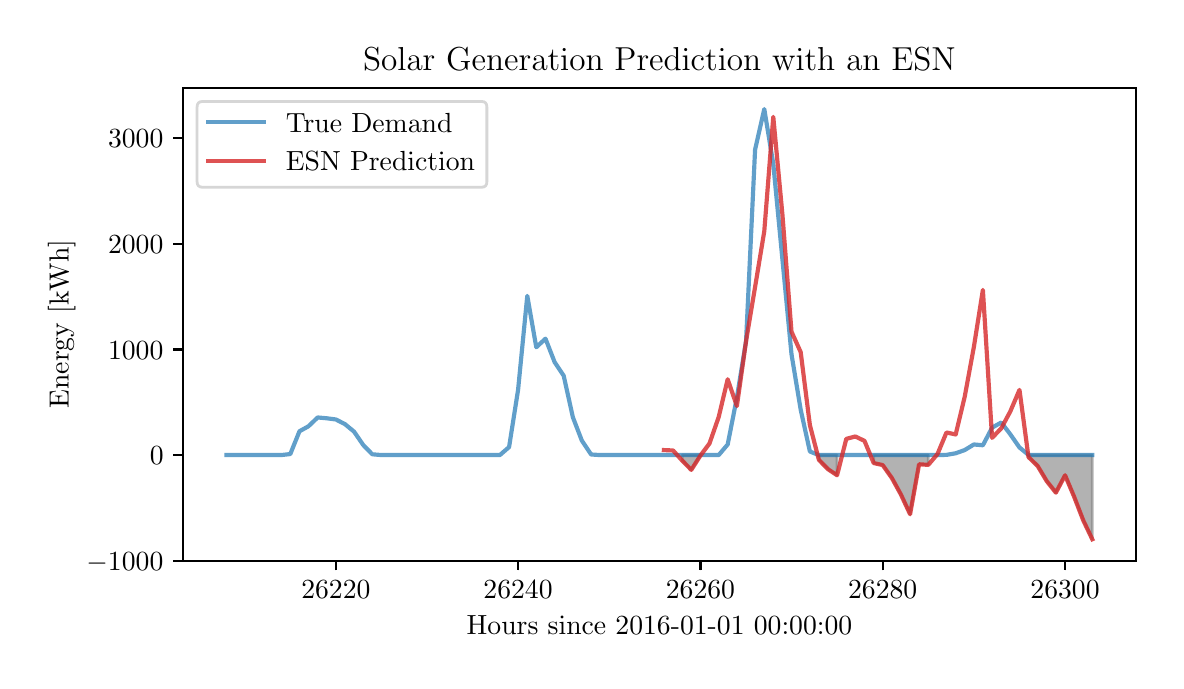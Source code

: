 \begingroup%
\makeatletter%
\begin{pgfpicture}%
\pgfpathrectangle{\pgfpointorigin}{\pgfqpoint{5.64in}{3.165in}}%
\pgfusepath{use as bounding box, clip}%
\begin{pgfscope}%
\pgfsetbuttcap%
\pgfsetmiterjoin%
\definecolor{currentfill}{rgb}{1.0,1.0,1.0}%
\pgfsetfillcolor{currentfill}%
\pgfsetlinewidth{0.0pt}%
\definecolor{currentstroke}{rgb}{1.0,1.0,1.0}%
\pgfsetstrokecolor{currentstroke}%
\pgfsetdash{}{0pt}%
\pgfpathmoveto{\pgfqpoint{0.0in}{0.0in}}%
\pgfpathlineto{\pgfqpoint{5.64in}{0.0in}}%
\pgfpathlineto{\pgfqpoint{5.64in}{3.165in}}%
\pgfpathlineto{\pgfqpoint{0.0in}{3.165in}}%
\pgfpathclose%
\pgfusepath{fill}%
\end{pgfscope}%
\begin{pgfscope}%
\pgfsetbuttcap%
\pgfsetmiterjoin%
\definecolor{currentfill}{rgb}{1.0,1.0,1.0}%
\pgfsetfillcolor{currentfill}%
\pgfsetlinewidth{0.0pt}%
\definecolor{currentstroke}{rgb}{0.0,0.0,0.0}%
\pgfsetstrokecolor{currentstroke}%
\pgfsetstrokeopacity{0.0}%
\pgfsetdash{}{0pt}%
\pgfpathmoveto{\pgfqpoint{0.777in}{0.5in}}%
\pgfpathlineto{\pgfqpoint{5.54in}{0.5in}}%
\pgfpathlineto{\pgfqpoint{5.54in}{2.865in}}%
\pgfpathlineto{\pgfqpoint{0.777in}{2.865in}}%
\pgfpathclose%
\pgfusepath{fill}%
\end{pgfscope}%
\begin{pgfscope}%
\pgfpathrectangle{\pgfqpoint{0.777in}{0.5in}}{\pgfqpoint{4.762in}{2.366in}}%
\pgfusepath{clip}%
\pgfsetbuttcap%
\pgfsetroundjoin%
\definecolor{currentfill}{rgb}{0.502,0.502,0.502}%
\pgfsetfillcolor{currentfill}%
\pgfsetfillopacity{0.6}%
\pgfsetlinewidth{1.004pt}%
\definecolor{currentstroke}{rgb}{0.502,0.502,0.502}%
\pgfsetstrokecolor{currentstroke}%
\pgfsetstrokeopacity{0.6}%
\pgfsetdash{}{0pt}%
\pgfpathmoveto{\pgfqpoint{3.273in}{1.0in}}%
\pgfpathlineto{\pgfqpoint{3.273in}{1.028in}}%
\pgfpathlineto{\pgfqpoint{3.318in}{1.028in}}%
\pgfpathlineto{\pgfqpoint{3.364in}{1.028in}}%
\pgfpathlineto{\pgfqpoint{3.364in}{1.026in}}%
\pgfpathlineto{\pgfqpoint{3.364in}{1.026in}}%
\pgfpathlineto{\pgfqpoint{3.318in}{0.954in}}%
\pgfpathlineto{\pgfqpoint{3.273in}{1.0in}}%
\pgfpathclose%
\pgfusepath{stroke,fill}%
\end{pgfscope}%
\begin{pgfscope}%
\pgfpathrectangle{\pgfqpoint{0.777in}{0.5in}}{\pgfqpoint{4.762in}{2.366in}}%
\pgfusepath{clip}%
\pgfsetbuttcap%
\pgfsetroundjoin%
\definecolor{currentfill}{rgb}{0.502,0.502,0.502}%
\pgfsetfillcolor{currentfill}%
\pgfsetfillopacity{0.6}%
\pgfsetlinewidth{1.004pt}%
\definecolor{currentstroke}{rgb}{0.502,0.502,0.502}%
\pgfsetstrokecolor{currentstroke}%
\pgfsetstrokeopacity{0.6}%
\pgfsetdash{}{0pt}%
\pgfpathmoveto{\pgfqpoint{3.956in}{1.004in}}%
\pgfpathlineto{\pgfqpoint{3.956in}{1.028in}}%
\pgfpathlineto{\pgfqpoint{4.002in}{1.028in}}%
\pgfpathlineto{\pgfqpoint{4.047in}{1.028in}}%
\pgfpathlineto{\pgfqpoint{4.047in}{0.927in}}%
\pgfpathlineto{\pgfqpoint{4.047in}{0.927in}}%
\pgfpathlineto{\pgfqpoint{4.002in}{0.957in}}%
\pgfpathlineto{\pgfqpoint{3.956in}{1.004in}}%
\pgfpathclose%
\pgfusepath{stroke,fill}%
\end{pgfscope}%
\begin{pgfscope}%
\pgfpathrectangle{\pgfqpoint{0.777in}{0.5in}}{\pgfqpoint{4.762in}{2.366in}}%
\pgfusepath{clip}%
\pgfsetbuttcap%
\pgfsetroundjoin%
\definecolor{currentfill}{rgb}{0.502,0.502,0.502}%
\pgfsetfillcolor{currentfill}%
\pgfsetfillopacity{0.6}%
\pgfsetlinewidth{1.004pt}%
\definecolor{currentstroke}{rgb}{0.502,0.502,0.502}%
\pgfsetstrokecolor{currentstroke}%
\pgfsetstrokeopacity{0.6}%
\pgfsetdash{}{0pt}%
\pgfpathmoveto{\pgfqpoint{4.23in}{0.988in}}%
\pgfpathlineto{\pgfqpoint{4.23in}{1.028in}}%
\pgfpathlineto{\pgfqpoint{4.275in}{1.028in}}%
\pgfpathlineto{\pgfqpoint{4.321in}{1.028in}}%
\pgfpathlineto{\pgfqpoint{4.366in}{1.028in}}%
\pgfpathlineto{\pgfqpoint{4.412in}{1.028in}}%
\pgfpathlineto{\pgfqpoint{4.457in}{1.028in}}%
\pgfpathlineto{\pgfqpoint{4.503in}{1.028in}}%
\pgfpathlineto{\pgfqpoint{4.503in}{0.979in}}%
\pgfpathlineto{\pgfqpoint{4.503in}{0.979in}}%
\pgfpathlineto{\pgfqpoint{4.457in}{0.982in}}%
\pgfpathlineto{\pgfqpoint{4.412in}{0.732in}}%
\pgfpathlineto{\pgfqpoint{4.366in}{0.831in}}%
\pgfpathlineto{\pgfqpoint{4.321in}{0.913in}}%
\pgfpathlineto{\pgfqpoint{4.275in}{0.978in}}%
\pgfpathlineto{\pgfqpoint{4.23in}{0.988in}}%
\pgfpathclose%
\pgfusepath{stroke,fill}%
\end{pgfscope}%
\begin{pgfscope}%
\pgfpathrectangle{\pgfqpoint{0.777in}{0.5in}}{\pgfqpoint{4.762in}{2.366in}}%
\pgfusepath{clip}%
\pgfsetbuttcap%
\pgfsetroundjoin%
\definecolor{currentfill}{rgb}{0.502,0.502,0.502}%
\pgfsetfillcolor{currentfill}%
\pgfsetfillopacity{0.6}%
\pgfsetlinewidth{1.004pt}%
\definecolor{currentstroke}{rgb}{0.502,0.502,0.502}%
\pgfsetstrokecolor{currentstroke}%
\pgfsetstrokeopacity{0.6}%
\pgfsetdash{}{0pt}%
\pgfpathmoveto{\pgfqpoint{5.004in}{1.018in}}%
\pgfpathlineto{\pgfqpoint{5.004in}{1.028in}}%
\pgfpathlineto{\pgfqpoint{5.05in}{1.028in}}%
\pgfpathlineto{\pgfqpoint{5.095in}{1.028in}}%
\pgfpathlineto{\pgfqpoint{5.141in}{1.028in}}%
\pgfpathlineto{\pgfqpoint{5.187in}{1.028in}}%
\pgfpathlineto{\pgfqpoint{5.232in}{1.028in}}%
\pgfpathlineto{\pgfqpoint{5.278in}{1.028in}}%
\pgfpathlineto{\pgfqpoint{5.323in}{1.028in}}%
\pgfpathlineto{\pgfqpoint{5.323in}{0.607in}}%
\pgfpathlineto{\pgfqpoint{5.323in}{0.607in}}%
\pgfpathlineto{\pgfqpoint{5.278in}{0.701in}}%
\pgfpathlineto{\pgfqpoint{5.232in}{0.82in}}%
\pgfpathlineto{\pgfqpoint{5.187in}{0.927in}}%
\pgfpathlineto{\pgfqpoint{5.141in}{0.84in}}%
\pgfpathlineto{\pgfqpoint{5.095in}{0.898in}}%
\pgfpathlineto{\pgfqpoint{5.05in}{0.973in}}%
\pgfpathlineto{\pgfqpoint{5.004in}{1.018in}}%
\pgfpathclose%
\pgfusepath{stroke,fill}%
\end{pgfscope}%
\begin{pgfscope}%
\pgfsetbuttcap%
\pgfsetroundjoin%
\definecolor{currentfill}{rgb}{0.0,0.0,0.0}%
\pgfsetfillcolor{currentfill}%
\pgfsetlinewidth{0.803pt}%
\definecolor{currentstroke}{rgb}{0.0,0.0,0.0}%
\pgfsetstrokecolor{currentstroke}%
\pgfsetdash{}{0pt}%
\pgfsys@defobject{currentmarker}{\pgfqpoint{0.0in}{-0.049in}}{\pgfqpoint{0.0in}{0.0in}}{%
\pgfpathmoveto{\pgfqpoint{0.0in}{0.0in}}%
\pgfpathlineto{\pgfqpoint{0.0in}{-0.049in}}%
\pgfusepath{stroke,fill}%
}%
\begin{pgfscope}%
\pgfsys@transformshift{1.541in}{0.5in}%
\pgfsys@useobject{currentmarker}{}%
\end{pgfscope}%
\end{pgfscope}%
\begin{pgfscope}%
\definecolor{textcolor}{rgb}{0.0,0.0,0.0}%
\pgfsetstrokecolor{textcolor}%
\pgfsetfillcolor{textcolor}%
\pgftext[x=1.541in,y=0.402in,,top]{\color{textcolor}\rmfamily\fontsize{10.0}{12.0}\selectfont \(\displaystyle 26220\)}%
\end{pgfscope}%
\begin{pgfscope}%
\pgfsetbuttcap%
\pgfsetroundjoin%
\definecolor{currentfill}{rgb}{0.0,0.0,0.0}%
\pgfsetfillcolor{currentfill}%
\pgfsetlinewidth{0.803pt}%
\definecolor{currentstroke}{rgb}{0.0,0.0,0.0}%
\pgfsetstrokecolor{currentstroke}%
\pgfsetdash{}{0pt}%
\pgfsys@defobject{currentmarker}{\pgfqpoint{0.0in}{-0.049in}}{\pgfqpoint{0.0in}{0.0in}}{%
\pgfpathmoveto{\pgfqpoint{0.0in}{0.0in}}%
\pgfpathlineto{\pgfqpoint{0.0in}{-0.049in}}%
\pgfusepath{stroke,fill}%
}%
\begin{pgfscope}%
\pgfsys@transformshift{2.452in}{0.5in}%
\pgfsys@useobject{currentmarker}{}%
\end{pgfscope}%
\end{pgfscope}%
\begin{pgfscope}%
\definecolor{textcolor}{rgb}{0.0,0.0,0.0}%
\pgfsetstrokecolor{textcolor}%
\pgfsetfillcolor{textcolor}%
\pgftext[x=2.452in,y=0.402in,,top]{\color{textcolor}\rmfamily\fontsize{10.0}{12.0}\selectfont \(\displaystyle 26240\)}%
\end{pgfscope}%
\begin{pgfscope}%
\pgfsetbuttcap%
\pgfsetroundjoin%
\definecolor{currentfill}{rgb}{0.0,0.0,0.0}%
\pgfsetfillcolor{currentfill}%
\pgfsetlinewidth{0.803pt}%
\definecolor{currentstroke}{rgb}{0.0,0.0,0.0}%
\pgfsetstrokecolor{currentstroke}%
\pgfsetdash{}{0pt}%
\pgfsys@defobject{currentmarker}{\pgfqpoint{0.0in}{-0.049in}}{\pgfqpoint{0.0in}{0.0in}}{%
\pgfpathmoveto{\pgfqpoint{0.0in}{0.0in}}%
\pgfpathlineto{\pgfqpoint{0.0in}{-0.049in}}%
\pgfusepath{stroke,fill}%
}%
\begin{pgfscope}%
\pgfsys@transformshift{3.364in}{0.5in}%
\pgfsys@useobject{currentmarker}{}%
\end{pgfscope}%
\end{pgfscope}%
\begin{pgfscope}%
\definecolor{textcolor}{rgb}{0.0,0.0,0.0}%
\pgfsetstrokecolor{textcolor}%
\pgfsetfillcolor{textcolor}%
\pgftext[x=3.364in,y=0.402in,,top]{\color{textcolor}\rmfamily\fontsize{10.0}{12.0}\selectfont \(\displaystyle 26260\)}%
\end{pgfscope}%
\begin{pgfscope}%
\pgfsetbuttcap%
\pgfsetroundjoin%
\definecolor{currentfill}{rgb}{0.0,0.0,0.0}%
\pgfsetfillcolor{currentfill}%
\pgfsetlinewidth{0.803pt}%
\definecolor{currentstroke}{rgb}{0.0,0.0,0.0}%
\pgfsetstrokecolor{currentstroke}%
\pgfsetdash{}{0pt}%
\pgfsys@defobject{currentmarker}{\pgfqpoint{0.0in}{-0.049in}}{\pgfqpoint{0.0in}{0.0in}}{%
\pgfpathmoveto{\pgfqpoint{0.0in}{0.0in}}%
\pgfpathlineto{\pgfqpoint{0.0in}{-0.049in}}%
\pgfusepath{stroke,fill}%
}%
\begin{pgfscope}%
\pgfsys@transformshift{4.275in}{0.5in}%
\pgfsys@useobject{currentmarker}{}%
\end{pgfscope}%
\end{pgfscope}%
\begin{pgfscope}%
\definecolor{textcolor}{rgb}{0.0,0.0,0.0}%
\pgfsetstrokecolor{textcolor}%
\pgfsetfillcolor{textcolor}%
\pgftext[x=4.275in,y=0.402in,,top]{\color{textcolor}\rmfamily\fontsize{10.0}{12.0}\selectfont \(\displaystyle 26280\)}%
\end{pgfscope}%
\begin{pgfscope}%
\pgfsetbuttcap%
\pgfsetroundjoin%
\definecolor{currentfill}{rgb}{0.0,0.0,0.0}%
\pgfsetfillcolor{currentfill}%
\pgfsetlinewidth{0.803pt}%
\definecolor{currentstroke}{rgb}{0.0,0.0,0.0}%
\pgfsetstrokecolor{currentstroke}%
\pgfsetdash{}{0pt}%
\pgfsys@defobject{currentmarker}{\pgfqpoint{0.0in}{-0.049in}}{\pgfqpoint{0.0in}{0.0in}}{%
\pgfpathmoveto{\pgfqpoint{0.0in}{0.0in}}%
\pgfpathlineto{\pgfqpoint{0.0in}{-0.049in}}%
\pgfusepath{stroke,fill}%
}%
\begin{pgfscope}%
\pgfsys@transformshift{5.187in}{0.5in}%
\pgfsys@useobject{currentmarker}{}%
\end{pgfscope}%
\end{pgfscope}%
\begin{pgfscope}%
\definecolor{textcolor}{rgb}{0.0,0.0,0.0}%
\pgfsetstrokecolor{textcolor}%
\pgfsetfillcolor{textcolor}%
\pgftext[x=5.187in,y=0.402in,,top]{\color{textcolor}\rmfamily\fontsize{10.0}{12.0}\selectfont \(\displaystyle 26300\)}%
\end{pgfscope}%
\begin{pgfscope}%
\definecolor{textcolor}{rgb}{0.0,0.0,0.0}%
\pgfsetstrokecolor{textcolor}%
\pgfsetfillcolor{textcolor}%
\pgftext[x=3.159in,y=0.223in,,top]{\color{textcolor}\rmfamily\fontsize{10.0}{12.0}\selectfont Hours since 2016-01-01 00:00:00}%
\end{pgfscope}%
\begin{pgfscope}%
\pgfsetbuttcap%
\pgfsetroundjoin%
\definecolor{currentfill}{rgb}{0.0,0.0,0.0}%
\pgfsetfillcolor{currentfill}%
\pgfsetlinewidth{0.803pt}%
\definecolor{currentstroke}{rgb}{0.0,0.0,0.0}%
\pgfsetstrokecolor{currentstroke}%
\pgfsetdash{}{0pt}%
\pgfsys@defobject{currentmarker}{\pgfqpoint{-0.049in}{0.0in}}{\pgfqpoint{0.0in}{0.0in}}{%
\pgfpathmoveto{\pgfqpoint{0.0in}{0.0in}}%
\pgfpathlineto{\pgfqpoint{-0.049in}{0.0in}}%
\pgfusepath{stroke,fill}%
}%
\begin{pgfscope}%
\pgfsys@transformshift{0.777in}{0.5in}%
\pgfsys@useobject{currentmarker}{}%
\end{pgfscope}%
\end{pgfscope}%
\begin{pgfscope}%
\definecolor{textcolor}{rgb}{0.0,0.0,0.0}%
\pgfsetstrokecolor{textcolor}%
\pgfsetfillcolor{textcolor}%
\pgftext[x=0.294in,y=0.452in,left,base]{\color{textcolor}\rmfamily\fontsize{10.0}{12.0}\selectfont \(\displaystyle -1000\)}%
\end{pgfscope}%
\begin{pgfscope}%
\pgfsetbuttcap%
\pgfsetroundjoin%
\definecolor{currentfill}{rgb}{0.0,0.0,0.0}%
\pgfsetfillcolor{currentfill}%
\pgfsetlinewidth{0.803pt}%
\definecolor{currentstroke}{rgb}{0.0,0.0,0.0}%
\pgfsetstrokecolor{currentstroke}%
\pgfsetdash{}{0pt}%
\pgfsys@defobject{currentmarker}{\pgfqpoint{-0.049in}{0.0in}}{\pgfqpoint{0.0in}{0.0in}}{%
\pgfpathmoveto{\pgfqpoint{0.0in}{0.0in}}%
\pgfpathlineto{\pgfqpoint{-0.049in}{0.0in}}%
\pgfusepath{stroke,fill}%
}%
\begin{pgfscope}%
\pgfsys@transformshift{0.777in}{1.028in}%
\pgfsys@useobject{currentmarker}{}%
\end{pgfscope}%
\end{pgfscope}%
\begin{pgfscope}%
\definecolor{textcolor}{rgb}{0.0,0.0,0.0}%
\pgfsetstrokecolor{textcolor}%
\pgfsetfillcolor{textcolor}%
\pgftext[x=0.611in,y=0.98in,left,base]{\color{textcolor}\rmfamily\fontsize{10.0}{12.0}\selectfont \(\displaystyle 0\)}%
\end{pgfscope}%
\begin{pgfscope}%
\pgfsetbuttcap%
\pgfsetroundjoin%
\definecolor{currentfill}{rgb}{0.0,0.0,0.0}%
\pgfsetfillcolor{currentfill}%
\pgfsetlinewidth{0.803pt}%
\definecolor{currentstroke}{rgb}{0.0,0.0,0.0}%
\pgfsetstrokecolor{currentstroke}%
\pgfsetdash{}{0pt}%
\pgfsys@defobject{currentmarker}{\pgfqpoint{-0.049in}{0.0in}}{\pgfqpoint{0.0in}{0.0in}}{%
\pgfpathmoveto{\pgfqpoint{0.0in}{0.0in}}%
\pgfpathlineto{\pgfqpoint{-0.049in}{0.0in}}%
\pgfusepath{stroke,fill}%
}%
\begin{pgfscope}%
\pgfsys@transformshift{0.777in}{1.556in}%
\pgfsys@useobject{currentmarker}{}%
\end{pgfscope}%
\end{pgfscope}%
\begin{pgfscope}%
\definecolor{textcolor}{rgb}{0.0,0.0,0.0}%
\pgfsetstrokecolor{textcolor}%
\pgfsetfillcolor{textcolor}%
\pgftext[x=0.402in,y=1.508in,left,base]{\color{textcolor}\rmfamily\fontsize{10.0}{12.0}\selectfont \(\displaystyle 1000\)}%
\end{pgfscope}%
\begin{pgfscope}%
\pgfsetbuttcap%
\pgfsetroundjoin%
\definecolor{currentfill}{rgb}{0.0,0.0,0.0}%
\pgfsetfillcolor{currentfill}%
\pgfsetlinewidth{0.803pt}%
\definecolor{currentstroke}{rgb}{0.0,0.0,0.0}%
\pgfsetstrokecolor{currentstroke}%
\pgfsetdash{}{0pt}%
\pgfsys@defobject{currentmarker}{\pgfqpoint{-0.049in}{0.0in}}{\pgfqpoint{0.0in}{0.0in}}{%
\pgfpathmoveto{\pgfqpoint{0.0in}{0.0in}}%
\pgfpathlineto{\pgfqpoint{-0.049in}{0.0in}}%
\pgfusepath{stroke,fill}%
}%
\begin{pgfscope}%
\pgfsys@transformshift{0.777in}{2.084in}%
\pgfsys@useobject{currentmarker}{}%
\end{pgfscope}%
\end{pgfscope}%
\begin{pgfscope}%
\definecolor{textcolor}{rgb}{0.0,0.0,0.0}%
\pgfsetstrokecolor{textcolor}%
\pgfsetfillcolor{textcolor}%
\pgftext[x=0.402in,y=2.036in,left,base]{\color{textcolor}\rmfamily\fontsize{10.0}{12.0}\selectfont \(\displaystyle 2000\)}%
\end{pgfscope}%
\begin{pgfscope}%
\pgfsetbuttcap%
\pgfsetroundjoin%
\definecolor{currentfill}{rgb}{0.0,0.0,0.0}%
\pgfsetfillcolor{currentfill}%
\pgfsetlinewidth{0.803pt}%
\definecolor{currentstroke}{rgb}{0.0,0.0,0.0}%
\pgfsetstrokecolor{currentstroke}%
\pgfsetdash{}{0pt}%
\pgfsys@defobject{currentmarker}{\pgfqpoint{-0.049in}{0.0in}}{\pgfqpoint{0.0in}{0.0in}}{%
\pgfpathmoveto{\pgfqpoint{0.0in}{0.0in}}%
\pgfpathlineto{\pgfqpoint{-0.049in}{0.0in}}%
\pgfusepath{stroke,fill}%
}%
\begin{pgfscope}%
\pgfsys@transformshift{0.777in}{2.612in}%
\pgfsys@useobject{currentmarker}{}%
\end{pgfscope}%
\end{pgfscope}%
\begin{pgfscope}%
\definecolor{textcolor}{rgb}{0.0,0.0,0.0}%
\pgfsetstrokecolor{textcolor}%
\pgfsetfillcolor{textcolor}%
\pgftext[x=0.402in,y=2.564in,left,base]{\color{textcolor}\rmfamily\fontsize{10.0}{12.0}\selectfont \(\displaystyle 3000\)}%
\end{pgfscope}%
\begin{pgfscope}%
\definecolor{textcolor}{rgb}{0.0,0.0,0.0}%
\pgfsetstrokecolor{textcolor}%
\pgfsetfillcolor{textcolor}%
\pgftext[x=0.239in,y=1.683in,,bottom,rotate=90.0]{\color{textcolor}\rmfamily\fontsize{10.0}{12.0}\selectfont Energy [kWh]}%
\end{pgfscope}%
\begin{pgfscope}%
\pgfpathrectangle{\pgfqpoint{0.777in}{0.5in}}{\pgfqpoint{4.762in}{2.366in}}%
\pgfusepath{clip}%
\pgfsetrectcap%
\pgfsetroundjoin%
\pgfsetlinewidth{1.506pt}%
\definecolor{currentstroke}{rgb}{0.122,0.467,0.706}%
\pgfsetstrokecolor{currentstroke}%
\pgfsetstrokeopacity{0.7}%
\pgfsetdash{}{0pt}%
\pgfpathmoveto{\pgfqpoint{0.994in}{1.028in}}%
\pgfpathlineto{\pgfqpoint{1.04in}{1.028in}}%
\pgfpathlineto{\pgfqpoint{1.085in}{1.028in}}%
\pgfpathlineto{\pgfqpoint{1.131in}{1.028in}}%
\pgfpathlineto{\pgfqpoint{1.176in}{1.028in}}%
\pgfpathlineto{\pgfqpoint{1.222in}{1.028in}}%
\pgfpathlineto{\pgfqpoint{1.267in}{1.028in}}%
\pgfpathlineto{\pgfqpoint{1.313in}{1.033in}}%
\pgfpathlineto{\pgfqpoint{1.359in}{1.147in}}%
\pgfpathlineto{\pgfqpoint{1.404in}{1.172in}}%
\pgfpathlineto{\pgfqpoint{1.45in}{1.216in}}%
\pgfpathlineto{\pgfqpoint{1.495in}{1.212in}}%
\pgfpathlineto{\pgfqpoint{1.541in}{1.206in}}%
\pgfpathlineto{\pgfqpoint{1.586in}{1.183in}}%
\pgfpathlineto{\pgfqpoint{1.632in}{1.145in}}%
\pgfpathlineto{\pgfqpoint{1.678in}{1.078in}}%
\pgfpathlineto{\pgfqpoint{1.723in}{1.032in}}%
\pgfpathlineto{\pgfqpoint{1.769in}{1.028in}}%
\pgfpathlineto{\pgfqpoint{1.814in}{1.028in}}%
\pgfpathlineto{\pgfqpoint{1.86in}{1.028in}}%
\pgfpathlineto{\pgfqpoint{1.905in}{1.028in}}%
\pgfpathlineto{\pgfqpoint{1.951in}{1.028in}}%
\pgfpathlineto{\pgfqpoint{1.997in}{1.028in}}%
\pgfpathlineto{\pgfqpoint{2.042in}{1.028in}}%
\pgfpathlineto{\pgfqpoint{2.088in}{1.028in}}%
\pgfpathlineto{\pgfqpoint{2.133in}{1.028in}}%
\pgfpathlineto{\pgfqpoint{2.179in}{1.028in}}%
\pgfpathlineto{\pgfqpoint{2.224in}{1.028in}}%
\pgfpathlineto{\pgfqpoint{2.27in}{1.028in}}%
\pgfpathlineto{\pgfqpoint{2.316in}{1.028in}}%
\pgfpathlineto{\pgfqpoint{2.361in}{1.028in}}%
\pgfpathlineto{\pgfqpoint{2.407in}{1.068in}}%
\pgfpathlineto{\pgfqpoint{2.452in}{1.354in}}%
\pgfpathlineto{\pgfqpoint{2.498in}{1.824in}}%
\pgfpathlineto{\pgfqpoint{2.543in}{1.567in}}%
\pgfpathlineto{\pgfqpoint{2.589in}{1.61in}}%
\pgfpathlineto{\pgfqpoint{2.635in}{1.492in}}%
\pgfpathlineto{\pgfqpoint{2.68in}{1.425in}}%
\pgfpathlineto{\pgfqpoint{2.726in}{1.217in}}%
\pgfpathlineto{\pgfqpoint{2.771in}{1.1in}}%
\pgfpathlineto{\pgfqpoint{2.817in}{1.031in}}%
\pgfpathlineto{\pgfqpoint{2.862in}{1.028in}}%
\pgfpathlineto{\pgfqpoint{2.908in}{1.028in}}%
\pgfpathlineto{\pgfqpoint{2.954in}{1.028in}}%
\pgfpathlineto{\pgfqpoint{2.999in}{1.028in}}%
\pgfpathlineto{\pgfqpoint{3.045in}{1.028in}}%
\pgfpathlineto{\pgfqpoint{3.09in}{1.028in}}%
\pgfpathlineto{\pgfqpoint{3.136in}{1.028in}}%
\pgfpathlineto{\pgfqpoint{3.181in}{1.028in}}%
\pgfpathlineto{\pgfqpoint{3.227in}{1.028in}}%
\pgfpathlineto{\pgfqpoint{3.273in}{1.028in}}%
\pgfpathlineto{\pgfqpoint{3.318in}{1.028in}}%
\pgfpathlineto{\pgfqpoint{3.364in}{1.028in}}%
\pgfpathlineto{\pgfqpoint{3.409in}{1.028in}}%
\pgfpathlineto{\pgfqpoint{3.455in}{1.028in}}%
\pgfpathlineto{\pgfqpoint{3.5in}{1.081in}}%
\pgfpathlineto{\pgfqpoint{3.546in}{1.315in}}%
\pgfpathlineto{\pgfqpoint{3.592in}{1.599in}}%
\pgfpathlineto{\pgfqpoint{3.637in}{2.555in}}%
\pgfpathlineto{\pgfqpoint{3.683in}{2.758in}}%
\pgfpathlineto{\pgfqpoint{3.728in}{2.484in}}%
\pgfpathlineto{\pgfqpoint{3.774in}{2.003in}}%
\pgfpathlineto{\pgfqpoint{3.819in}{1.533in}}%
\pgfpathlineto{\pgfqpoint{3.865in}{1.255in}}%
\pgfpathlineto{\pgfqpoint{3.911in}{1.046in}}%
\pgfpathlineto{\pgfqpoint{3.956in}{1.028in}}%
\pgfpathlineto{\pgfqpoint{4.002in}{1.028in}}%
\pgfpathlineto{\pgfqpoint{4.047in}{1.028in}}%
\pgfpathlineto{\pgfqpoint{4.093in}{1.028in}}%
\pgfpathlineto{\pgfqpoint{4.138in}{1.028in}}%
\pgfpathlineto{\pgfqpoint{4.184in}{1.028in}}%
\pgfpathlineto{\pgfqpoint{4.23in}{1.028in}}%
\pgfpathlineto{\pgfqpoint{4.275in}{1.028in}}%
\pgfpathlineto{\pgfqpoint{4.321in}{1.028in}}%
\pgfpathlineto{\pgfqpoint{4.366in}{1.028in}}%
\pgfpathlineto{\pgfqpoint{4.412in}{1.028in}}%
\pgfpathlineto{\pgfqpoint{4.457in}{1.028in}}%
\pgfpathlineto{\pgfqpoint{4.503in}{1.028in}}%
\pgfpathlineto{\pgfqpoint{4.549in}{1.028in}}%
\pgfpathlineto{\pgfqpoint{4.594in}{1.029in}}%
\pgfpathlineto{\pgfqpoint{4.64in}{1.037in}}%
\pgfpathlineto{\pgfqpoint{4.685in}{1.053in}}%
\pgfpathlineto{\pgfqpoint{4.731in}{1.081in}}%
\pgfpathlineto{\pgfqpoint{4.776in}{1.077in}}%
\pgfpathlineto{\pgfqpoint{4.822in}{1.165in}}%
\pgfpathlineto{\pgfqpoint{4.868in}{1.191in}}%
\pgfpathlineto{\pgfqpoint{4.913in}{1.132in}}%
\pgfpathlineto{\pgfqpoint{4.959in}{1.066in}}%
\pgfpathlineto{\pgfqpoint{5.004in}{1.029in}}%
\pgfpathlineto{\pgfqpoint{5.05in}{1.028in}}%
\pgfpathlineto{\pgfqpoint{5.095in}{1.028in}}%
\pgfpathlineto{\pgfqpoint{5.141in}{1.028in}}%
\pgfpathlineto{\pgfqpoint{5.187in}{1.028in}}%
\pgfpathlineto{\pgfqpoint{5.232in}{1.028in}}%
\pgfpathlineto{\pgfqpoint{5.278in}{1.028in}}%
\pgfpathlineto{\pgfqpoint{5.323in}{1.028in}}%
\pgfusepath{stroke}%
\end{pgfscope}%
\begin{pgfscope}%
\pgfpathrectangle{\pgfqpoint{0.777in}{0.5in}}{\pgfqpoint{4.762in}{2.366in}}%
\pgfusepath{clip}%
\pgfsetrectcap%
\pgfsetroundjoin%
\pgfsetlinewidth{1.506pt}%
\definecolor{currentstroke}{rgb}{0.839,0.153,0.157}%
\pgfsetstrokecolor{currentstroke}%
\pgfsetstrokeopacity{0.8}%
\pgfsetdash{}{0pt}%
\pgfpathmoveto{\pgfqpoint{3.181in}{1.053in}}%
\pgfpathlineto{\pgfqpoint{3.227in}{1.051in}}%
\pgfpathlineto{\pgfqpoint{3.273in}{1.0in}}%
\pgfpathlineto{\pgfqpoint{3.318in}{0.954in}}%
\pgfpathlineto{\pgfqpoint{3.364in}{1.026in}}%
\pgfpathlineto{\pgfqpoint{3.409in}{1.086in}}%
\pgfpathlineto{\pgfqpoint{3.455in}{1.218in}}%
\pgfpathlineto{\pgfqpoint{3.5in}{1.407in}}%
\pgfpathlineto{\pgfqpoint{3.546in}{1.273in}}%
\pgfpathlineto{\pgfqpoint{3.592in}{1.598in}}%
\pgfpathlineto{\pgfqpoint{3.637in}{1.868in}}%
\pgfpathlineto{\pgfqpoint{3.683in}{2.147in}}%
\pgfpathlineto{\pgfqpoint{3.728in}{2.719in}}%
\pgfpathlineto{\pgfqpoint{3.774in}{2.227in}}%
\pgfpathlineto{\pgfqpoint{3.819in}{1.645in}}%
\pgfpathlineto{\pgfqpoint{3.865in}{1.543in}}%
\pgfpathlineto{\pgfqpoint{3.911in}{1.178in}}%
\pgfpathlineto{\pgfqpoint{3.956in}{1.004in}}%
\pgfpathlineto{\pgfqpoint{4.002in}{0.957in}}%
\pgfpathlineto{\pgfqpoint{4.047in}{0.927in}}%
\pgfpathlineto{\pgfqpoint{4.093in}{1.109in}}%
\pgfpathlineto{\pgfqpoint{4.138in}{1.121in}}%
\pgfpathlineto{\pgfqpoint{4.184in}{1.099in}}%
\pgfpathlineto{\pgfqpoint{4.23in}{0.988in}}%
\pgfpathlineto{\pgfqpoint{4.275in}{0.978in}}%
\pgfpathlineto{\pgfqpoint{4.321in}{0.913in}}%
\pgfpathlineto{\pgfqpoint{4.366in}{0.831in}}%
\pgfpathlineto{\pgfqpoint{4.412in}{0.732in}}%
\pgfpathlineto{\pgfqpoint{4.457in}{0.982in}}%
\pgfpathlineto{\pgfqpoint{4.503in}{0.979in}}%
\pgfpathlineto{\pgfqpoint{4.549in}{1.033in}}%
\pgfpathlineto{\pgfqpoint{4.594in}{1.141in}}%
\pgfpathlineto{\pgfqpoint{4.64in}{1.131in}}%
\pgfpathlineto{\pgfqpoint{4.685in}{1.319in}}%
\pgfpathlineto{\pgfqpoint{4.731in}{1.569in}}%
\pgfpathlineto{\pgfqpoint{4.776in}{1.854in}}%
\pgfpathlineto{\pgfqpoint{4.822in}{1.114in}}%
\pgfpathlineto{\pgfqpoint{4.868in}{1.162in}}%
\pgfpathlineto{\pgfqpoint{4.913in}{1.246in}}%
\pgfpathlineto{\pgfqpoint{4.959in}{1.354in}}%
\pgfpathlineto{\pgfqpoint{5.004in}{1.018in}}%
\pgfpathlineto{\pgfqpoint{5.05in}{0.973in}}%
\pgfpathlineto{\pgfqpoint{5.095in}{0.898in}}%
\pgfpathlineto{\pgfqpoint{5.141in}{0.84in}}%
\pgfpathlineto{\pgfqpoint{5.187in}{0.927in}}%
\pgfpathlineto{\pgfqpoint{5.232in}{0.82in}}%
\pgfpathlineto{\pgfqpoint{5.278in}{0.701in}}%
\pgfpathlineto{\pgfqpoint{5.323in}{0.607in}}%
\pgfusepath{stroke}%
\end{pgfscope}%
\begin{pgfscope}%
\pgfpathrectangle{\pgfqpoint{0.777in}{0.5in}}{\pgfqpoint{4.762in}{2.366in}}%
\pgfusepath{clip}%
\pgfsetrectcap%
\pgfsetroundjoin%
\pgfsetlinewidth{1.506pt}%
\definecolor{currentstroke}{rgb}{0.122,0.467,0.706}%
\pgfsetstrokecolor{currentstroke}%
\pgfsetstrokeopacity{0.0}%
\pgfsetdash{}{0pt}%
\pgfpathmoveto{\pgfqpoint{0.777in}{1.028in}}%
\pgfpathlineto{\pgfqpoint{5.54in}{1.028in}}%
\pgfusepath{stroke}%
\end{pgfscope}%
\begin{pgfscope}%
\pgfsetrectcap%
\pgfsetmiterjoin%
\pgfsetlinewidth{0.803pt}%
\definecolor{currentstroke}{rgb}{0.0,0.0,0.0}%
\pgfsetstrokecolor{currentstroke}%
\pgfsetdash{}{0pt}%
\pgfpathmoveto{\pgfqpoint{0.777in}{0.5in}}%
\pgfpathlineto{\pgfqpoint{0.777in}{2.865in}}%
\pgfusepath{stroke}%
\end{pgfscope}%
\begin{pgfscope}%
\pgfsetrectcap%
\pgfsetmiterjoin%
\pgfsetlinewidth{0.803pt}%
\definecolor{currentstroke}{rgb}{0.0,0.0,0.0}%
\pgfsetstrokecolor{currentstroke}%
\pgfsetdash{}{0pt}%
\pgfpathmoveto{\pgfqpoint{5.54in}{0.5in}}%
\pgfpathlineto{\pgfqpoint{5.54in}{2.865in}}%
\pgfusepath{stroke}%
\end{pgfscope}%
\begin{pgfscope}%
\pgfsetrectcap%
\pgfsetmiterjoin%
\pgfsetlinewidth{0.803pt}%
\definecolor{currentstroke}{rgb}{0.0,0.0,0.0}%
\pgfsetstrokecolor{currentstroke}%
\pgfsetdash{}{0pt}%
\pgfpathmoveto{\pgfqpoint{0.777in}{0.5in}}%
\pgfpathlineto{\pgfqpoint{5.54in}{0.5in}}%
\pgfusepath{stroke}%
\end{pgfscope}%
\begin{pgfscope}%
\pgfsetrectcap%
\pgfsetmiterjoin%
\pgfsetlinewidth{0.803pt}%
\definecolor{currentstroke}{rgb}{0.0,0.0,0.0}%
\pgfsetstrokecolor{currentstroke}%
\pgfsetdash{}{0pt}%
\pgfpathmoveto{\pgfqpoint{0.777in}{2.865in}}%
\pgfpathlineto{\pgfqpoint{5.54in}{2.865in}}%
\pgfusepath{stroke}%
\end{pgfscope}%
\begin{pgfscope}%
\definecolor{textcolor}{rgb}{0.0,0.0,0.0}%
\pgfsetstrokecolor{textcolor}%
\pgfsetfillcolor{textcolor}%
\pgftext[x=3.159in,y=2.949in,,base]{\color{textcolor}\rmfamily\fontsize{12.0}{14.4}\selectfont Solar Generation Prediction with an ESN}%
\end{pgfscope}%
\begin{pgfscope}%
\pgfsetbuttcap%
\pgfsetmiterjoin%
\definecolor{currentfill}{rgb}{1.0,1.0,1.0}%
\pgfsetfillcolor{currentfill}%
\pgfsetfillopacity{0.8}%
\pgfsetlinewidth{1.004pt}%
\definecolor{currentstroke}{rgb}{0.8,0.8,0.8}%
\pgfsetstrokecolor{currentstroke}%
\pgfsetstrokeopacity{0.8}%
\pgfsetdash{}{0pt}%
\pgfpathmoveto{\pgfqpoint{0.875in}{2.367in}}%
\pgfpathlineto{\pgfqpoint{2.269in}{2.367in}}%
\pgfpathquadraticcurveto{\pgfqpoint{2.296in}{2.367in}}{\pgfqpoint{2.296in}{2.395in}}%
\pgfpathlineto{\pgfqpoint{2.296in}{2.768in}}%
\pgfpathquadraticcurveto{\pgfqpoint{2.296in}{2.796in}}{\pgfqpoint{2.269in}{2.796in}}%
\pgfpathlineto{\pgfqpoint{0.875in}{2.796in}}%
\pgfpathquadraticcurveto{\pgfqpoint{0.847in}{2.796in}}{\pgfqpoint{0.847in}{2.768in}}%
\pgfpathlineto{\pgfqpoint{0.847in}{2.395in}}%
\pgfpathquadraticcurveto{\pgfqpoint{0.847in}{2.367in}}{\pgfqpoint{0.875in}{2.367in}}%
\pgfpathclose%
\pgfusepath{stroke,fill}%
\end{pgfscope}%
\begin{pgfscope}%
\pgfsetrectcap%
\pgfsetroundjoin%
\pgfsetlinewidth{1.506pt}%
\definecolor{currentstroke}{rgb}{0.122,0.467,0.706}%
\pgfsetstrokecolor{currentstroke}%
\pgfsetstrokeopacity{0.7}%
\pgfsetdash{}{0pt}%
\pgfpathmoveto{\pgfqpoint{0.902in}{2.692in}}%
\pgfpathlineto{\pgfqpoint{1.18in}{2.692in}}%
\pgfusepath{stroke}%
\end{pgfscope}%
\begin{pgfscope}%
\definecolor{textcolor}{rgb}{0.0,0.0,0.0}%
\pgfsetstrokecolor{textcolor}%
\pgfsetfillcolor{textcolor}%
\pgftext[x=1.291in,y=2.643in,left,base]{\color{textcolor}\rmfamily\fontsize{10.0}{12.0}\selectfont True Demand}%
\end{pgfscope}%
\begin{pgfscope}%
\pgfsetrectcap%
\pgfsetroundjoin%
\pgfsetlinewidth{1.506pt}%
\definecolor{currentstroke}{rgb}{0.839,0.153,0.157}%
\pgfsetstrokecolor{currentstroke}%
\pgfsetstrokeopacity{0.8}%
\pgfsetdash{}{0pt}%
\pgfpathmoveto{\pgfqpoint{0.902in}{2.498in}}%
\pgfpathlineto{\pgfqpoint{1.18in}{2.498in}}%
\pgfusepath{stroke}%
\end{pgfscope}%
\begin{pgfscope}%
\definecolor{textcolor}{rgb}{0.0,0.0,0.0}%
\pgfsetstrokecolor{textcolor}%
\pgfsetfillcolor{textcolor}%
\pgftext[x=1.291in,y=2.45in,left,base]{\color{textcolor}\rmfamily\fontsize{10.0}{12.0}\selectfont ESN Prediction}%
\end{pgfscope}%
\end{pgfpicture}%
\makeatother%
\endgroup%
